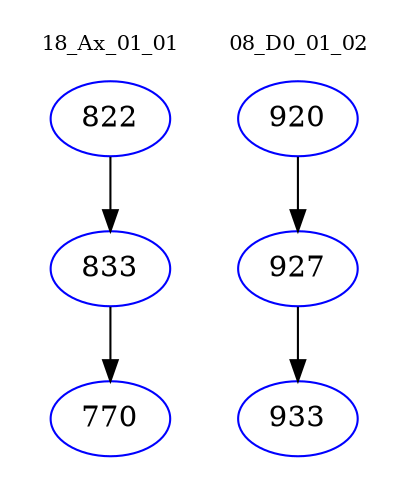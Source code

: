 digraph{
subgraph cluster_0 {
color = white
label = "18_Ax_01_01";
fontsize=10;
T0_822 [label="822", color="blue"]
T0_822 -> T0_833 [color="black"]
T0_833 [label="833", color="blue"]
T0_833 -> T0_770 [color="black"]
T0_770 [label="770", color="blue"]
}
subgraph cluster_1 {
color = white
label = "08_D0_01_02";
fontsize=10;
T1_920 [label="920", color="blue"]
T1_920 -> T1_927 [color="black"]
T1_927 [label="927", color="blue"]
T1_927 -> T1_933 [color="black"]
T1_933 [label="933", color="blue"]
}
}
